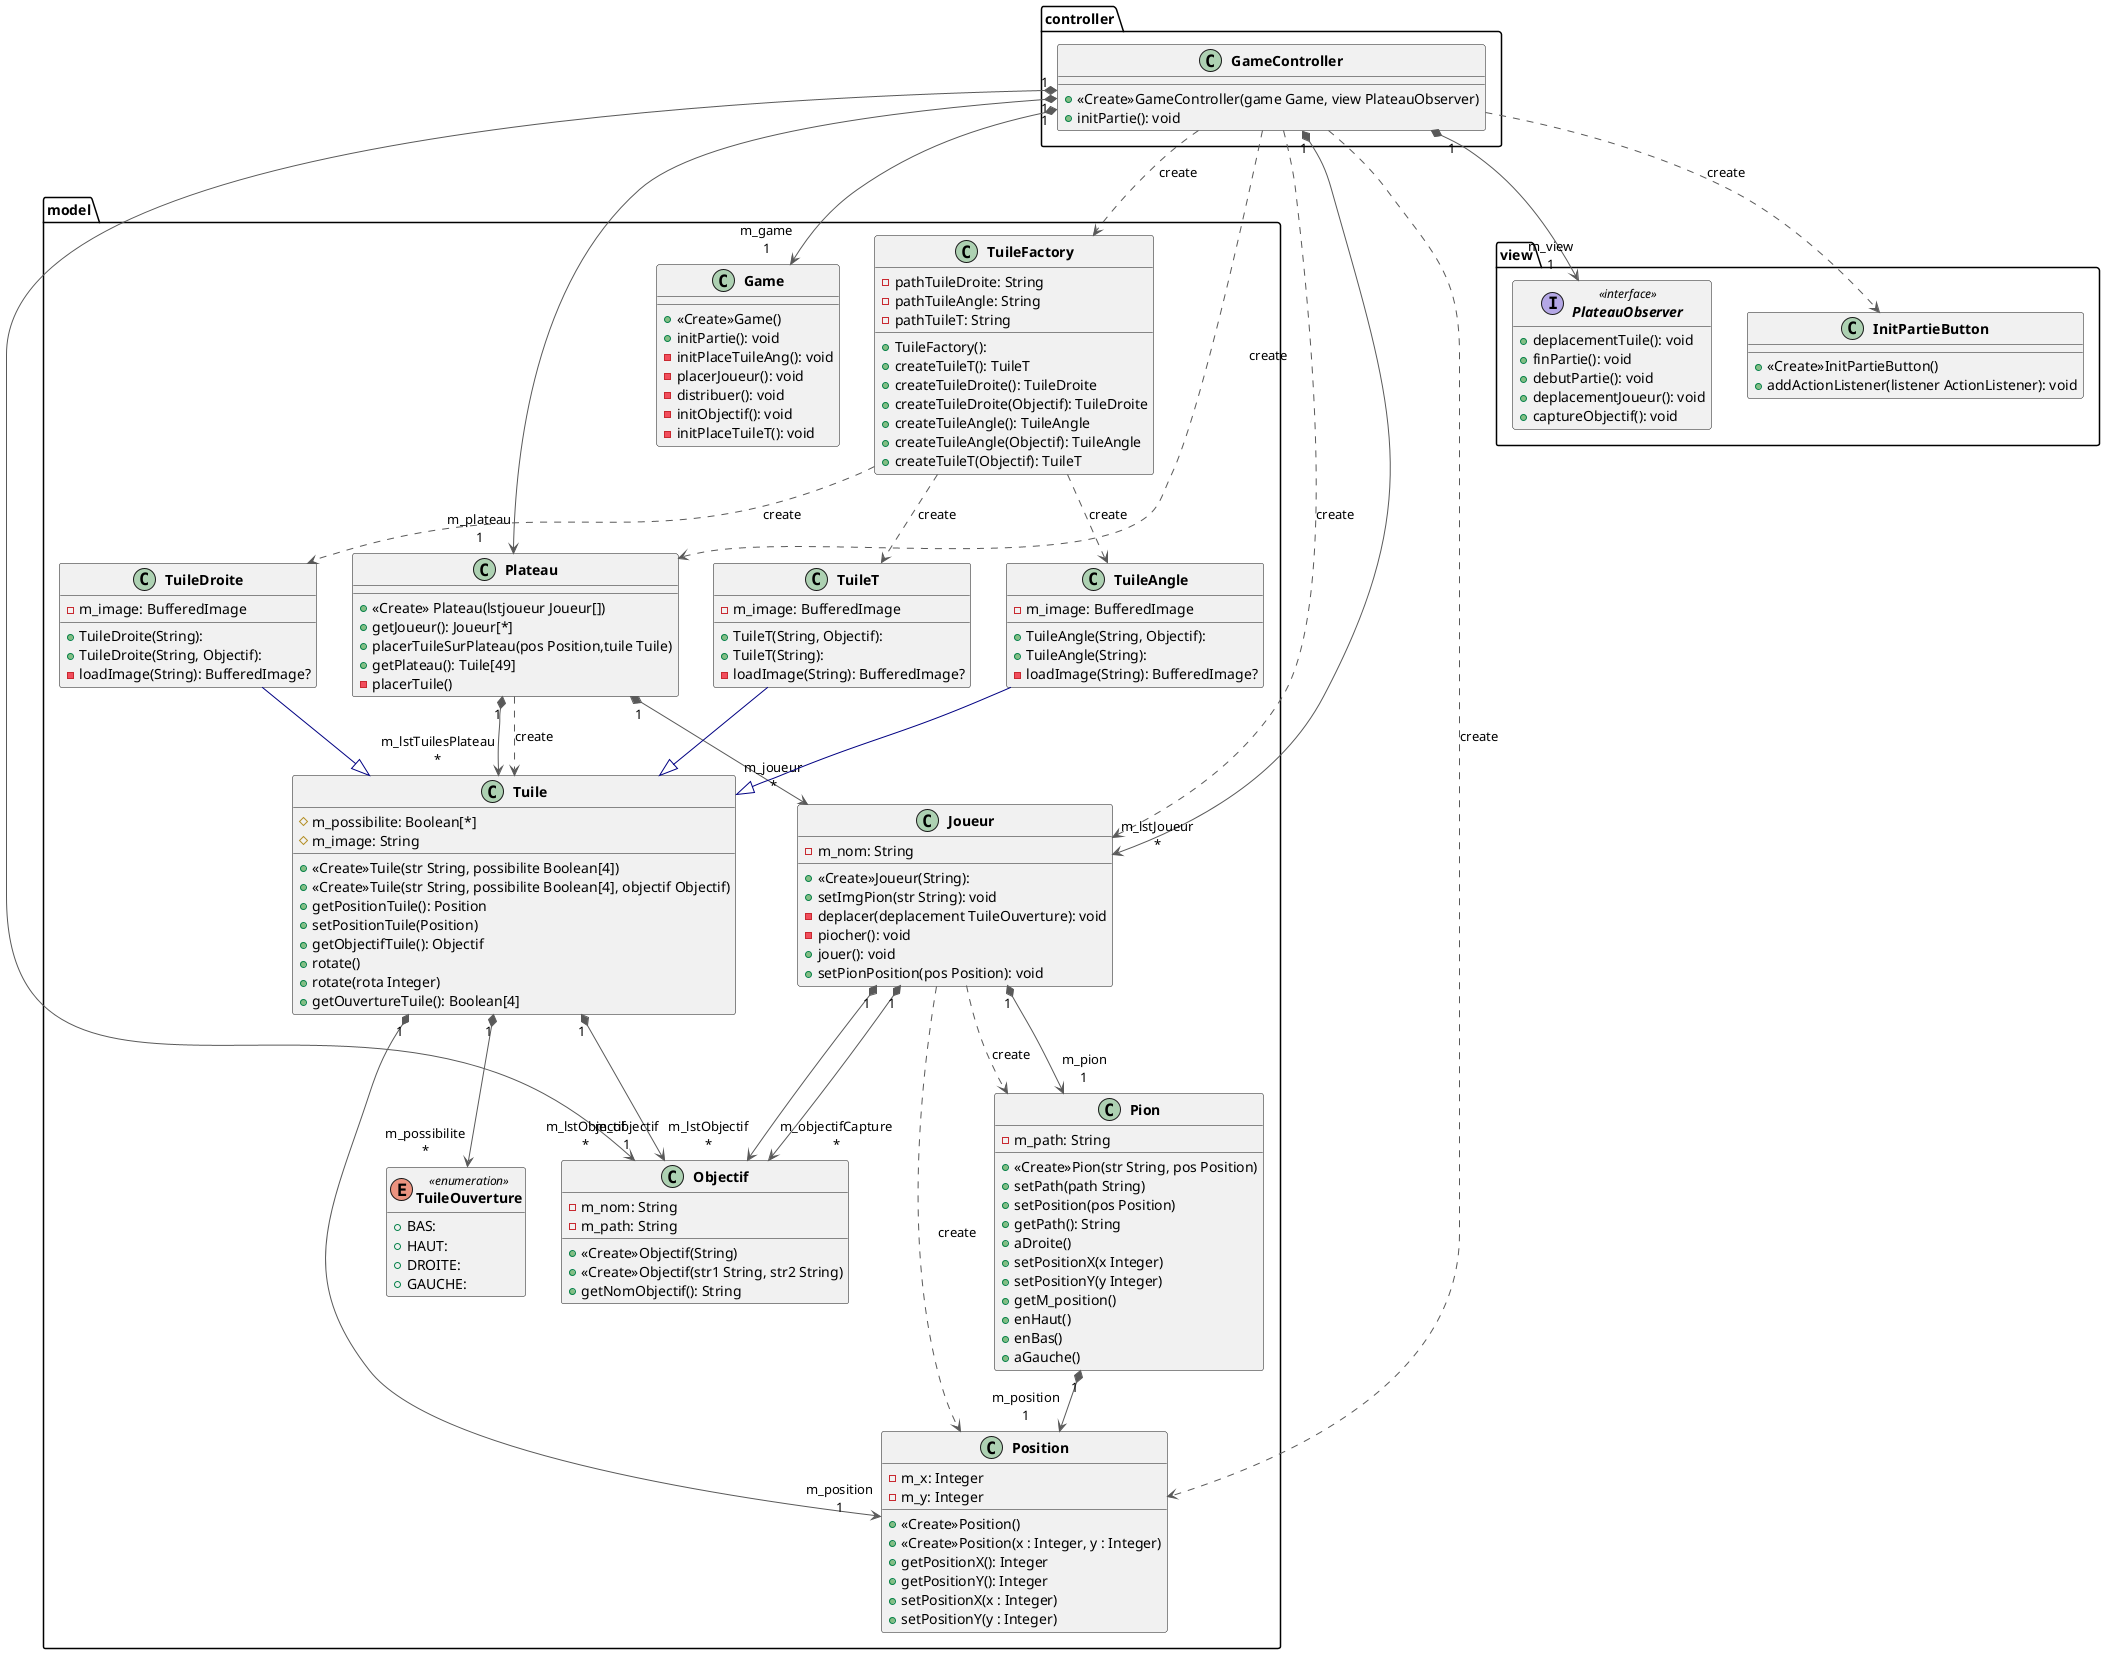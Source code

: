 @startuml
skinparam classFontStyle Bold
hide enum methods
hide interface attributes

package controller{
    class GameController {
      + <<Create>>GameController(game Game, view PlateauObserver)
      + initPartie(): void
    }
}

package model{
    class Game {
      + <<Create>>Game()
      + initPartie(): void
      - initPlaceTuileAng(): void
      - placerJoueur(): void
      - distribuer(): void
      - initObjectif(): void
      - initPlaceTuileT(): void
    }

    class Joueur {
      + <<Create>>Joueur(String):
      - m_nom: String
      + setImgPion(str String): void
      - deplacer(deplacement TuileOuverture): void
      - piocher(): void
      + jouer(): void
      + setPionPosition(pos Position): void
    }
    class Objectif {
      + <<Create>>Objectif(String)
      + <<Create>>Objectif(str1 String, str2 String)
      - m_nom: String
      - m_path: String
      + getNomObjectif(): String
    }
    class Pion {
      +<<Create>>Pion(str String, pos Position)
      - m_path: String
      + setPath(path String)
      + setPosition(pos Position)
      + getPath(): String
      + aDroite()
      + setPositionX(x Integer)
      + setPositionY(y Integer)
      + getM_position()
      + enHaut()
      + enBas()
      + aGauche()
    }
    class Plateau {
      +<<Create>> Plateau(lstjoueur Joueur[])
      + getJoueur(): Joueur[*]
      + placerTuileSurPlateau(pos Position,tuile Tuile)
      + getPlateau(): Tuile[49]
      - placerTuile()
    }

    class Position {
      +<<Create>>Position()
      + <<Create>>Position(x : Integer, y : Integer)
      - m_x: Integer
      - m_y: Integer
      + getPositionX(): Integer
      + getPositionY(): Integer
      + setPositionX(x : Integer)
      + setPositionY(y : Integer)
    }
    class Tuile {
      + <<Create>>Tuile(str String, possibilite Boolean[4])
      + <<Create>>Tuile(str String, possibilite Boolean[4], objectif Objectif)
      # m_possibilite: Boolean[*]
      # m_image: String
      + getPositionTuile(): Position
      + setPositionTuile(Position)
      + getObjectifTuile(): Objectif
      + rotate()
      + rotate(rota Integer)
      + getOuvertureTuile(): Boolean[4]
    }
    class TuileAngle {
      + TuileAngle(String, Objectif):
      + TuileAngle(String):
      - m_image: BufferedImage
      - loadImage(String): BufferedImage?
    }
    class TuileDroite {
      + TuileDroite(String):
      + TuileDroite(String, Objectif):
      - m_image: BufferedImage
      - loadImage(String): BufferedImage?
    }
    class TuileFactory {
      + TuileFactory():
      - pathTuileDroite: String
      - pathTuileAngle: String
      - pathTuileT: String
      + createTuileT(): TuileT
      + createTuileDroite(): TuileDroite
      + createTuileDroite(Objectif): TuileDroite
      + createTuileAngle(): TuileAngle
      + createTuileAngle(Objectif): TuileAngle
      + createTuileT(Objectif): TuileT
    }
    enum TuileOuverture << enumeration >> {
      + TuileOuverture():
      + BAS:
      + HAUT:
      + DROITE:
      + GAUCHE:
    }
    class TuileT {
      + TuileT(String, Objectif):
      + TuileT(String):
      - m_image: BufferedImage
      - loadImage(String): BufferedImage?
    }
}
package view{
    interface PlateauObserver << interface >> {
      + deplacementTuile(): void
      + finPartie(): void
      + debutPartie(): void
      + deplacementJoueur(): void
      + captureObjectif(): void
    }

    class InitPartieButton {
      + <<Create>>InitPartieButton()
      + addActionListener(listener ActionListener): void
    }
}

GameController   -[#595959,dashed]->  Joueur          : "«create»"
GameController  "1" *-[#595959,plain]-> "m_lstJoueur\n*" Joueur
GameController  "1" *-[#595959,plain]-> "m_lstObjectif\n*" Objectif
GameController   -[#595959,dashed]->  Plateau         : "«create»"
GameController  "1" *-[#595959,plain]-> "m_plateau\n1" Plateau
GameController   -[#595959,dashed]->  Position        : "«create»"
GameController   -[#595959,dashed]->  TuileFactory    : "«create»"
GameController  "1" *-[#595959,plain]-> "m_game\n1" Game
GameController  "1" *-[#595959,plain]-> "m_view\n1" PlateauObserver
GameController   -[#595959,dashed]->  InitPartieButton : "«create»"
Joueur          "1" *-[#595959,plain]-> "m_lstObjectif\n*" Objectif
Joueur          "1" *-[#595959,plain]-> "m_objectifCapture\n*" Objectif
Joueur          "1" *-[#595959,plain]-> "m_pion\n1" Pion
Joueur           -[#595959,dashed]->  Pion            : "«create»"
Joueur           -[#595959,dashed]->  Position        : "«create»"
Pion            "1" *-[#595959,plain]-> "m_position\n1" Position
Plateau         "1" *-[#595959,plain]-> "m_joueur\n*" Joueur
Plateau         "1" *-[#595959,plain]-> "m_lstTuilesPlateau\n*" Tuile
Plateau          -[#595959,dashed]->  Tuile           : "«create»"
Tuile           "1" *-[#595959,plain]-> "m_objectif\n1" Objectif
Tuile           "1" *-[#595959,plain]-> "m_position\n1" Position
Tuile           "1" *-[#595959,plain]-> "m_possibilite\n*" TuileOuverture
TuileAngle       -[#000082,plain]-^  Tuile
TuileDroite      -[#000082,plain]-^  Tuile
TuileFactory     -[#595959,dashed]->  TuileAngle      : "«create»"
TuileFactory     -[#595959,dashed]->  TuileDroite     : "«create»"
TuileFactory     -[#595959,dashed]->  TuileT          : "«create»"
TuileT           -[#000082,plain]-^  Tuile
@enduml
